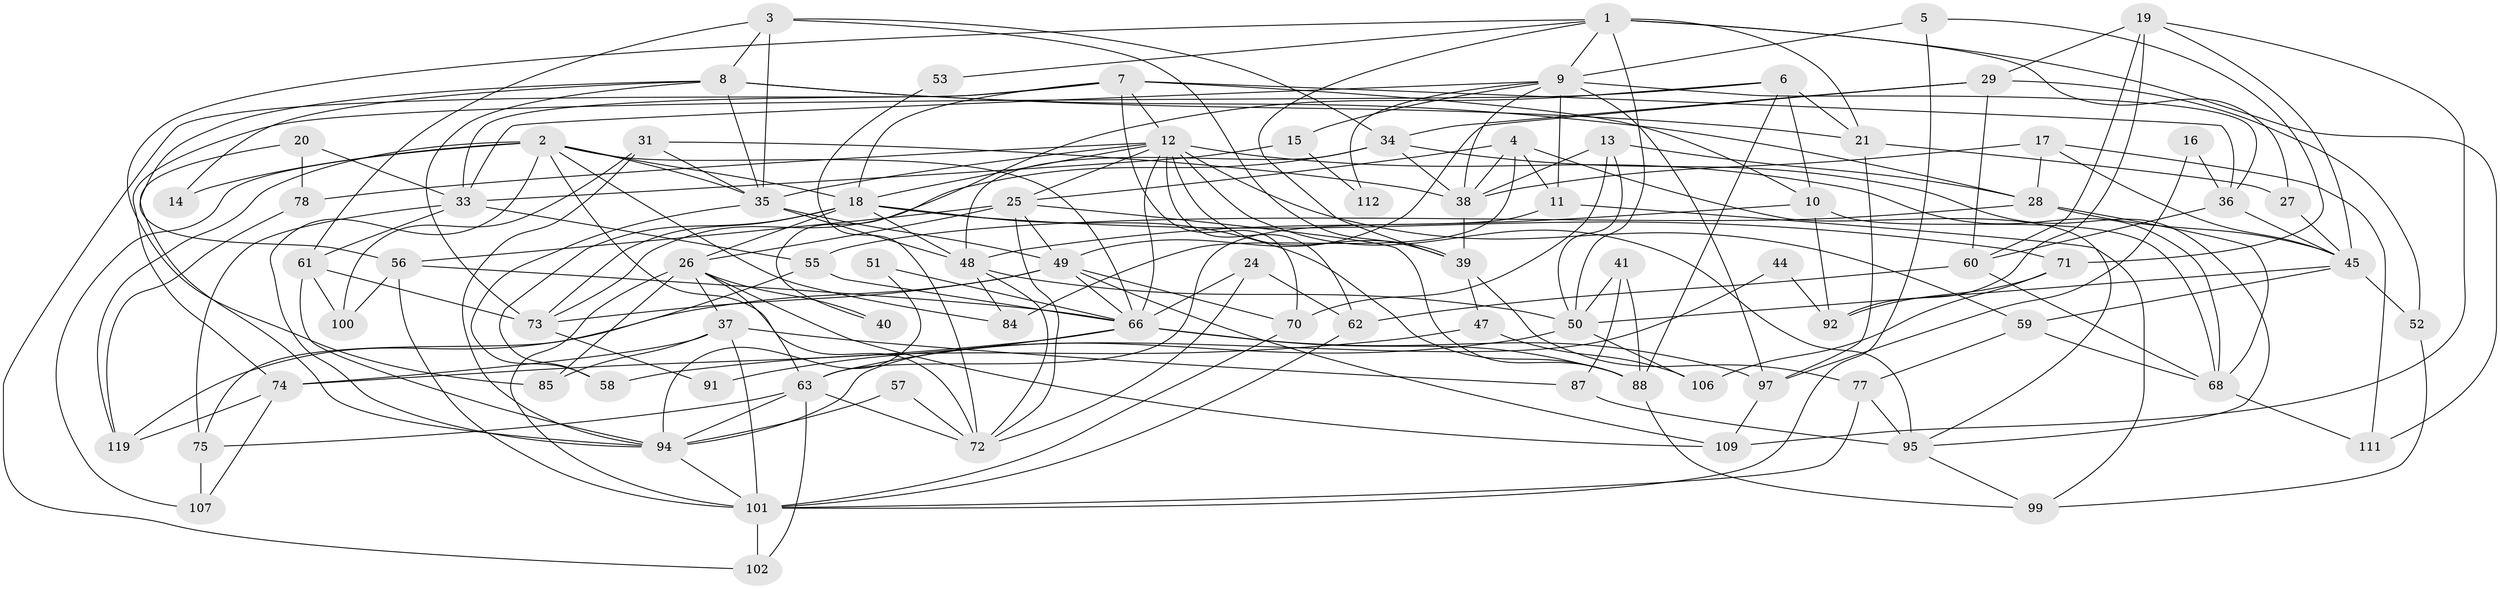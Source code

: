 // Generated by graph-tools (version 1.1) at 2025/24/03/03/25 07:24:04]
// undirected, 84 vertices, 207 edges
graph export_dot {
graph [start="1"]
  node [color=gray90,style=filled];
  1 [super="+32"];
  2 [super="+65"];
  3 [super="+105"];
  4 [super="+54"];
  5;
  6;
  7 [super="+114"];
  8 [super="+116"];
  9 [super="+30"];
  10 [super="+23"];
  11 [super="+82"];
  12 [super="+22"];
  13;
  14;
  15;
  16;
  17;
  18 [super="+86"];
  19 [super="+79"];
  20;
  21 [super="+125"];
  24;
  25 [super="+104"];
  26 [super="+103"];
  27;
  28 [super="+46"];
  29 [super="+96"];
  31 [super="+42"];
  33 [super="+64"];
  34 [super="+120"];
  35 [super="+126"];
  36;
  37 [super="+43"];
  38 [super="+110"];
  39 [super="+118"];
  40;
  41 [super="+93"];
  44;
  45 [super="+76"];
  47;
  48 [super="+81"];
  49 [super="+121"];
  50;
  51;
  52;
  53;
  55;
  56 [super="+69"];
  57;
  58;
  59;
  60 [super="+123"];
  61;
  62;
  63 [super="+122"];
  66 [super="+67"];
  68 [super="+80"];
  70;
  71;
  72 [super="+83"];
  73 [super="+90"];
  74 [super="+117"];
  75;
  77 [super="+124"];
  78;
  84;
  85;
  87 [super="+113"];
  88 [super="+89"];
  91;
  92;
  94 [super="+98"];
  95;
  97 [super="+115"];
  99;
  100;
  101 [super="+108"];
  102;
  106;
  107;
  109;
  111;
  112;
  119;
  1 -- 27;
  1 -- 39;
  1 -- 111;
  1 -- 50;
  1 -- 21;
  1 -- 53;
  1 -- 85;
  1 -- 9;
  2 -- 66;
  2 -- 14;
  2 -- 72;
  2 -- 35;
  2 -- 18;
  2 -- 84;
  2 -- 119;
  2 -- 107;
  2 -- 94;
  3 -- 35;
  3 -- 61;
  3 -- 39;
  3 -- 8;
  3 -- 34;
  4 -- 11;
  4 -- 25;
  4 -- 84;
  4 -- 95;
  4 -- 38;
  5 -- 9;
  5 -- 101;
  5 -- 71;
  6 -- 88;
  6 -- 21;
  6 -- 40;
  6 -- 10;
  6 -- 74;
  7 -- 70;
  7 -- 102;
  7 -- 18;
  7 -- 33;
  7 -- 36;
  7 -- 10;
  7 -- 12;
  8 -- 14;
  8 -- 21;
  8 -- 28;
  8 -- 35;
  8 -- 73;
  8 -- 56;
  9 -- 15;
  9 -- 97;
  9 -- 33;
  9 -- 112;
  9 -- 36;
  9 -- 38;
  9 -- 11;
  10 -- 48;
  10 -- 92;
  10 -- 68;
  11 -- 63;
  11 -- 99;
  12 -- 39;
  12 -- 59;
  12 -- 25;
  12 -- 18;
  12 -- 35;
  12 -- 68;
  12 -- 62;
  12 -- 78;
  12 -- 95;
  12 -- 66;
  13 -- 50;
  13 -- 28;
  13 -- 38;
  13 -- 70;
  15 -- 33;
  15 -- 112;
  16 -- 36;
  16 -- 97;
  17 -- 111;
  17 -- 28;
  17 -- 38;
  17 -- 45;
  18 -- 26;
  18 -- 71;
  18 -- 73;
  18 -- 58;
  18 -- 88;
  18 -- 48;
  19 -- 109;
  19 -- 60;
  19 -- 45;
  19 -- 92;
  19 -- 29;
  20 -- 78;
  20 -- 94;
  20 -- 33;
  21 -- 27;
  21 -- 97;
  24 -- 72;
  24 -- 66;
  24 -- 62;
  25 -- 49;
  25 -- 72;
  25 -- 88;
  25 -- 26;
  25 -- 56;
  26 -- 63;
  26 -- 101;
  26 -- 37;
  26 -- 85;
  26 -- 40;
  26 -- 109;
  27 -- 45;
  28 -- 55;
  28 -- 45;
  28 -- 68;
  29 -- 34;
  29 -- 60;
  29 -- 52;
  29 -- 49;
  31 -- 35;
  31 -- 100;
  31 -- 38;
  31 -- 94;
  33 -- 61;
  33 -- 75;
  33 -- 55;
  34 -- 48;
  34 -- 73;
  34 -- 38;
  34 -- 95;
  35 -- 48;
  35 -- 58;
  35 -- 49;
  36 -- 60;
  36 -- 45;
  37 -- 101;
  37 -- 85;
  37 -- 87;
  37 -- 74;
  38 -- 39;
  39 -- 77;
  39 -- 47;
  41 -- 50;
  41 -- 87 [weight=2];
  41 -- 88;
  44 -- 92;
  44 -- 94;
  45 -- 50;
  45 -- 59;
  45 -- 52;
  47 -- 58;
  47 -- 106;
  48 -- 50;
  48 -- 84;
  48 -- 72;
  49 -- 119;
  49 -- 109;
  49 -- 73;
  49 -- 66;
  49 -- 70;
  50 -- 106;
  50 -- 63;
  51 -- 66;
  51 -- 94;
  52 -- 99;
  53 -- 72;
  55 -- 66;
  55 -- 75;
  56 -- 100;
  56 -- 66;
  56 -- 101;
  57 -- 72;
  57 -- 94;
  59 -- 68;
  59 -- 77;
  60 -- 62;
  60 -- 68;
  61 -- 73;
  61 -- 100;
  61 -- 94;
  62 -- 101;
  63 -- 75;
  63 -- 72;
  63 -- 102;
  63 -- 94;
  66 -- 74 [weight=2];
  66 -- 97;
  66 -- 88;
  66 -- 91;
  68 -- 111;
  70 -- 101;
  71 -- 92;
  71 -- 106;
  73 -- 91;
  74 -- 119;
  74 -- 107;
  75 -- 107;
  77 -- 95;
  77 -- 101;
  78 -- 119;
  87 -- 95;
  88 -- 99;
  94 -- 101;
  95 -- 99;
  97 -- 109;
  101 -- 102;
}
